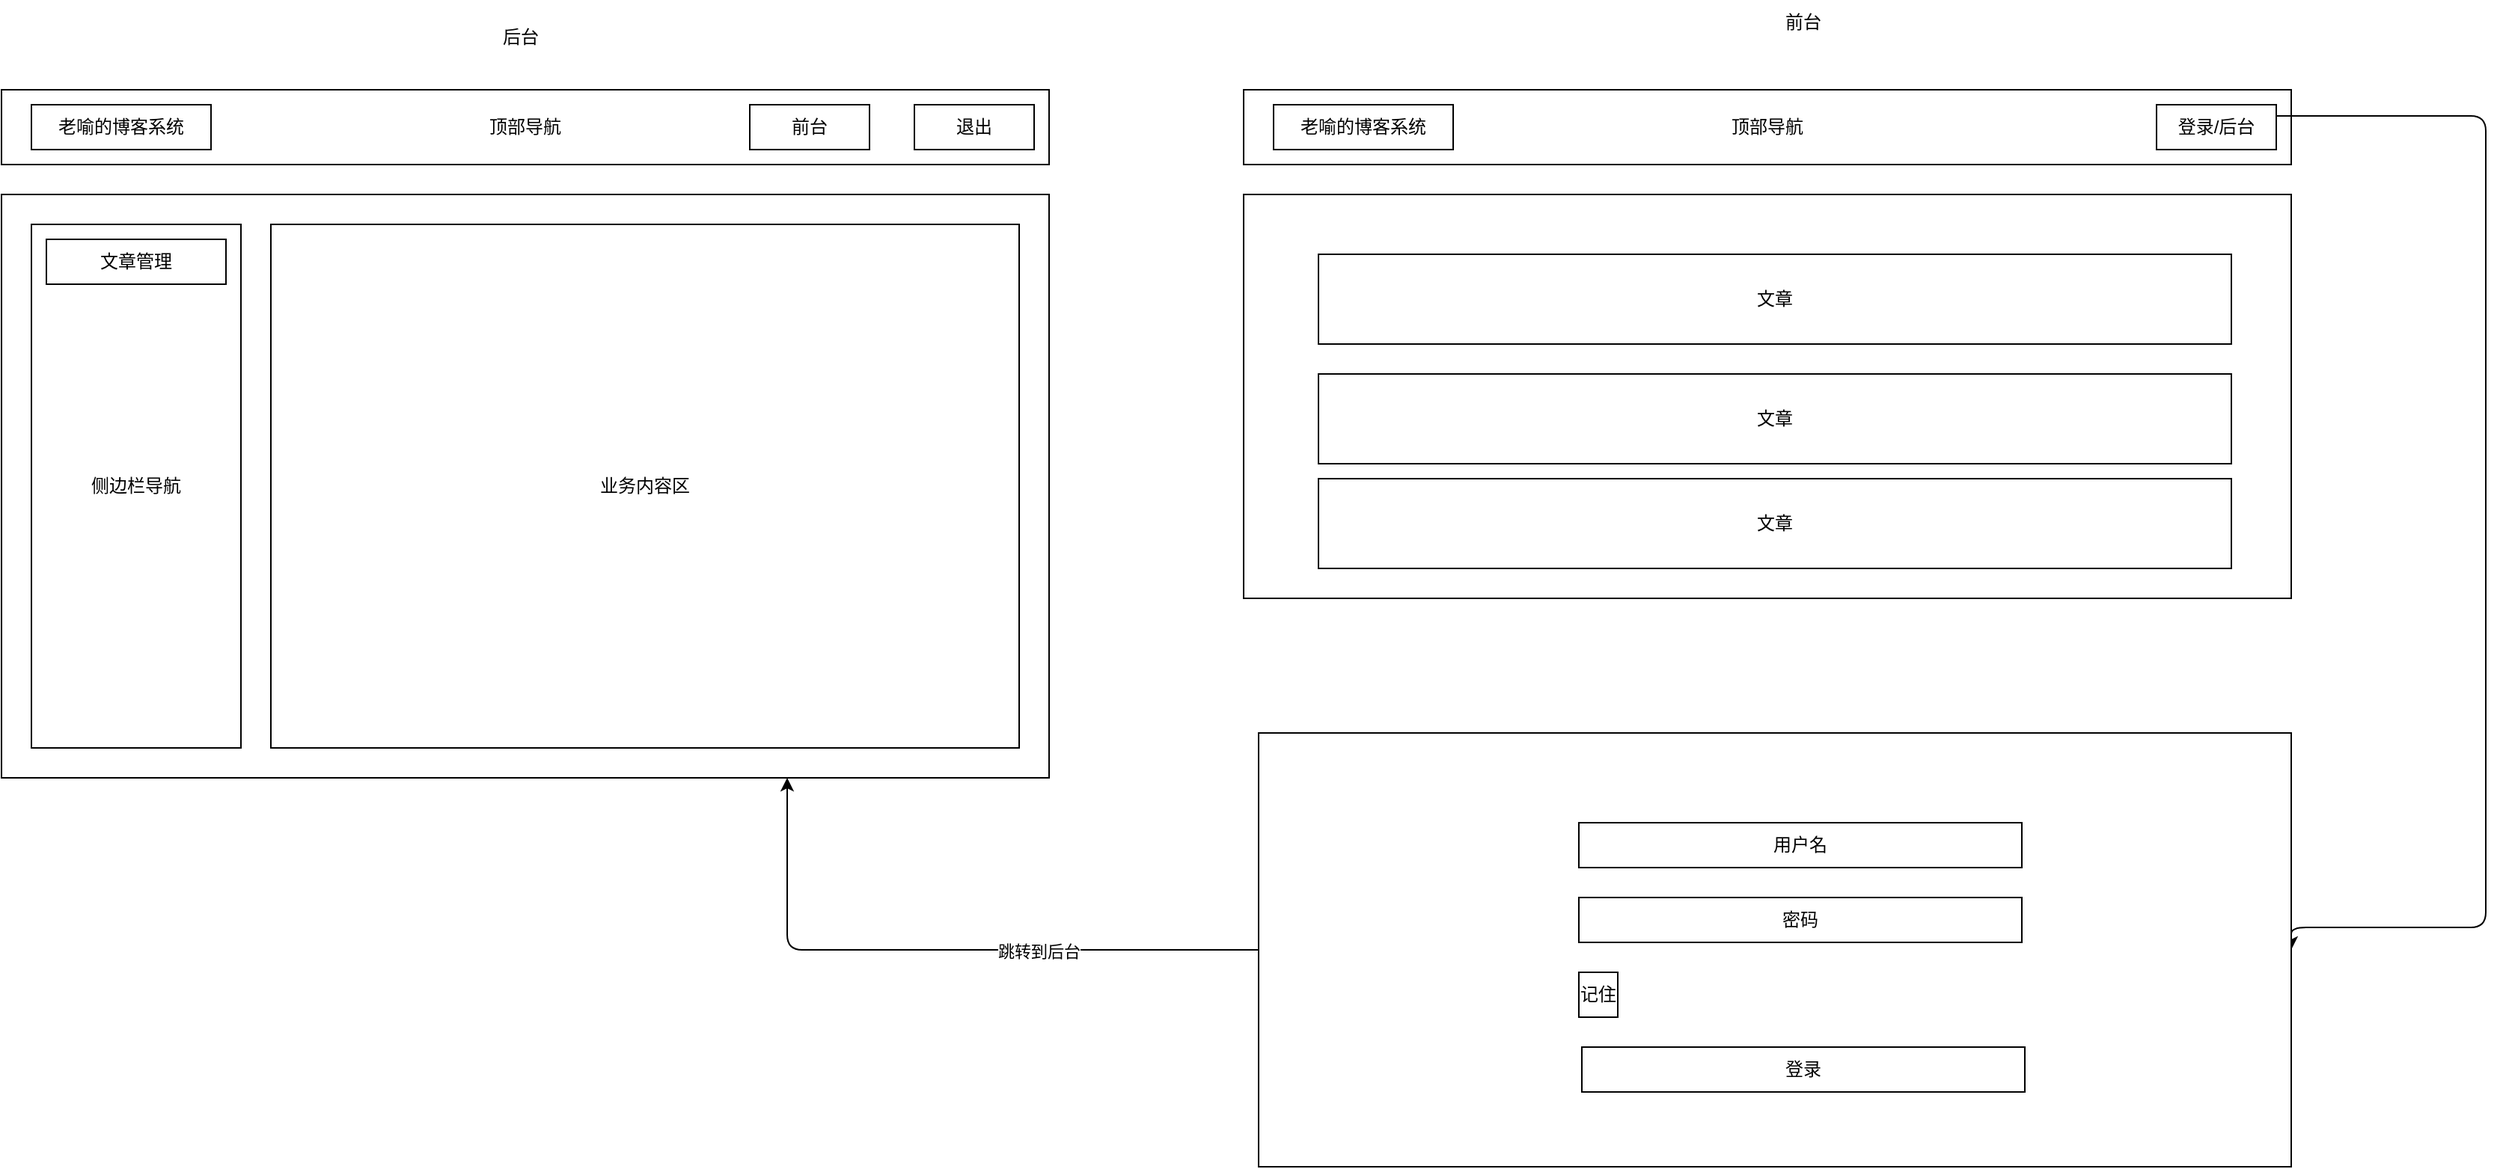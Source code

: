<mxfile>
    <diagram id="pvt0hsjVH1Pvn447Bt1C" name="第 1 页">
        <mxGraphModel dx="1910" dy="570" grid="1" gridSize="10" guides="1" tooltips="1" connect="1" arrows="1" fold="1" page="1" pageScale="1" pageWidth="827" pageHeight="1169" math="0" shadow="0">
            <root>
                <mxCell id="0"/>
                <mxCell id="1" parent="0"/>
                <mxCell id="2" value="顶部导航" style="rounded=0;whiteSpace=wrap;html=1;" parent="1" vertex="1">
                    <mxGeometry x="70" y="140" width="700" height="50" as="geometry"/>
                </mxCell>
                <mxCell id="3" value="" style="rounded=0;whiteSpace=wrap;html=1;" vertex="1" parent="1">
                    <mxGeometry x="70" y="210" width="700" height="270" as="geometry"/>
                </mxCell>
                <mxCell id="4" value="文章" style="rounded=0;whiteSpace=wrap;html=1;" vertex="1" parent="1">
                    <mxGeometry x="120" y="250" width="610" height="60" as="geometry"/>
                </mxCell>
                <mxCell id="5" value="文章" style="rounded=0;whiteSpace=wrap;html=1;" vertex="1" parent="1">
                    <mxGeometry x="120" y="330" width="610" height="60" as="geometry"/>
                </mxCell>
                <mxCell id="6" value="文章" style="rounded=0;whiteSpace=wrap;html=1;" vertex="1" parent="1">
                    <mxGeometry x="120" y="400" width="610" height="60" as="geometry"/>
                </mxCell>
                <mxCell id="7" value="老喻的博客系统" style="rounded=0;whiteSpace=wrap;html=1;" vertex="1" parent="1">
                    <mxGeometry x="90" y="150" width="120" height="30" as="geometry"/>
                </mxCell>
                <mxCell id="23" style="edgeStyle=orthogonalEdgeStyle;html=1;exitX=1;exitY=0.25;exitDx=0;exitDy=0;entryX=1;entryY=0.5;entryDx=0;entryDy=0;" edge="1" parent="1" source="8" target="18">
                    <mxGeometry relative="1" as="geometry">
                        <Array as="points">
                            <mxPoint x="900" y="158"/>
                            <mxPoint x="900" y="700"/>
                        </Array>
                    </mxGeometry>
                </mxCell>
                <mxCell id="8" value="登录/后台" style="rounded=0;whiteSpace=wrap;html=1;" vertex="1" parent="1">
                    <mxGeometry x="680" y="150" width="80" height="30" as="geometry"/>
                </mxCell>
                <mxCell id="9" value="顶部导航" style="rounded=0;whiteSpace=wrap;html=1;" vertex="1" parent="1">
                    <mxGeometry x="-760" y="140" width="700" height="50" as="geometry"/>
                </mxCell>
                <mxCell id="10" value="" style="rounded=0;whiteSpace=wrap;html=1;" vertex="1" parent="1">
                    <mxGeometry x="-760" y="210" width="700" height="390" as="geometry"/>
                </mxCell>
                <mxCell id="14" value="老喻的博客系统" style="rounded=0;whiteSpace=wrap;html=1;" vertex="1" parent="1">
                    <mxGeometry x="-740" y="150" width="120" height="30" as="geometry"/>
                </mxCell>
                <mxCell id="15" value="退出" style="rounded=0;whiteSpace=wrap;html=1;" vertex="1" parent="1">
                    <mxGeometry x="-150" y="150" width="80" height="30" as="geometry"/>
                </mxCell>
                <mxCell id="16" value="前台" style="text;html=1;strokeColor=none;fillColor=none;align=center;verticalAlign=middle;whiteSpace=wrap;rounded=0;" vertex="1" parent="1">
                    <mxGeometry x="414" y="80" width="60" height="30" as="geometry"/>
                </mxCell>
                <mxCell id="17" value="后台" style="text;html=1;strokeColor=none;fillColor=none;align=center;verticalAlign=middle;whiteSpace=wrap;rounded=0;" vertex="1" parent="1">
                    <mxGeometry x="-443" y="90" width="60" height="30" as="geometry"/>
                </mxCell>
                <mxCell id="24" style="edgeStyle=orthogonalEdgeStyle;html=1;exitX=0;exitY=0.5;exitDx=0;exitDy=0;entryX=0.75;entryY=1;entryDx=0;entryDy=0;" edge="1" parent="1" source="18" target="10">
                    <mxGeometry relative="1" as="geometry"/>
                </mxCell>
                <mxCell id="25" value="跳转到后台" style="edgeLabel;html=1;align=center;verticalAlign=middle;resizable=0;points=[];" vertex="1" connectable="0" parent="24">
                    <mxGeometry x="-0.317" y="1" relative="1" as="geometry">
                        <mxPoint as="offset"/>
                    </mxGeometry>
                </mxCell>
                <mxCell id="18" value="" style="rounded=0;whiteSpace=wrap;html=1;" vertex="1" parent="1">
                    <mxGeometry x="80" y="570" width="690" height="290" as="geometry"/>
                </mxCell>
                <mxCell id="19" value="用户名" style="rounded=0;whiteSpace=wrap;html=1;" vertex="1" parent="1">
                    <mxGeometry x="294" y="630" width="296" height="30" as="geometry"/>
                </mxCell>
                <mxCell id="20" value="密码" style="rounded=0;whiteSpace=wrap;html=1;" vertex="1" parent="1">
                    <mxGeometry x="294" y="680" width="296" height="30" as="geometry"/>
                </mxCell>
                <mxCell id="21" value="记住" style="rounded=0;whiteSpace=wrap;html=1;" vertex="1" parent="1">
                    <mxGeometry x="294" y="730" width="26" height="30" as="geometry"/>
                </mxCell>
                <mxCell id="22" value="登录" style="rounded=0;whiteSpace=wrap;html=1;" vertex="1" parent="1">
                    <mxGeometry x="296" y="780" width="296" height="30" as="geometry"/>
                </mxCell>
                <mxCell id="26" value="前台" style="rounded=0;whiteSpace=wrap;html=1;" vertex="1" parent="1">
                    <mxGeometry x="-260" y="150" width="80" height="30" as="geometry"/>
                </mxCell>
                <mxCell id="27" value="侧边栏导航" style="rounded=0;whiteSpace=wrap;html=1;" vertex="1" parent="1">
                    <mxGeometry x="-740" y="230" width="140" height="350" as="geometry"/>
                </mxCell>
                <mxCell id="28" value="业务内容区" style="rounded=0;whiteSpace=wrap;html=1;" vertex="1" parent="1">
                    <mxGeometry x="-580" y="230" width="500" height="350" as="geometry"/>
                </mxCell>
                <mxCell id="29" value="文章管理" style="rounded=0;whiteSpace=wrap;html=1;" vertex="1" parent="1">
                    <mxGeometry x="-730" y="240" width="120" height="30" as="geometry"/>
                </mxCell>
            </root>
        </mxGraphModel>
    </diagram>
</mxfile>
